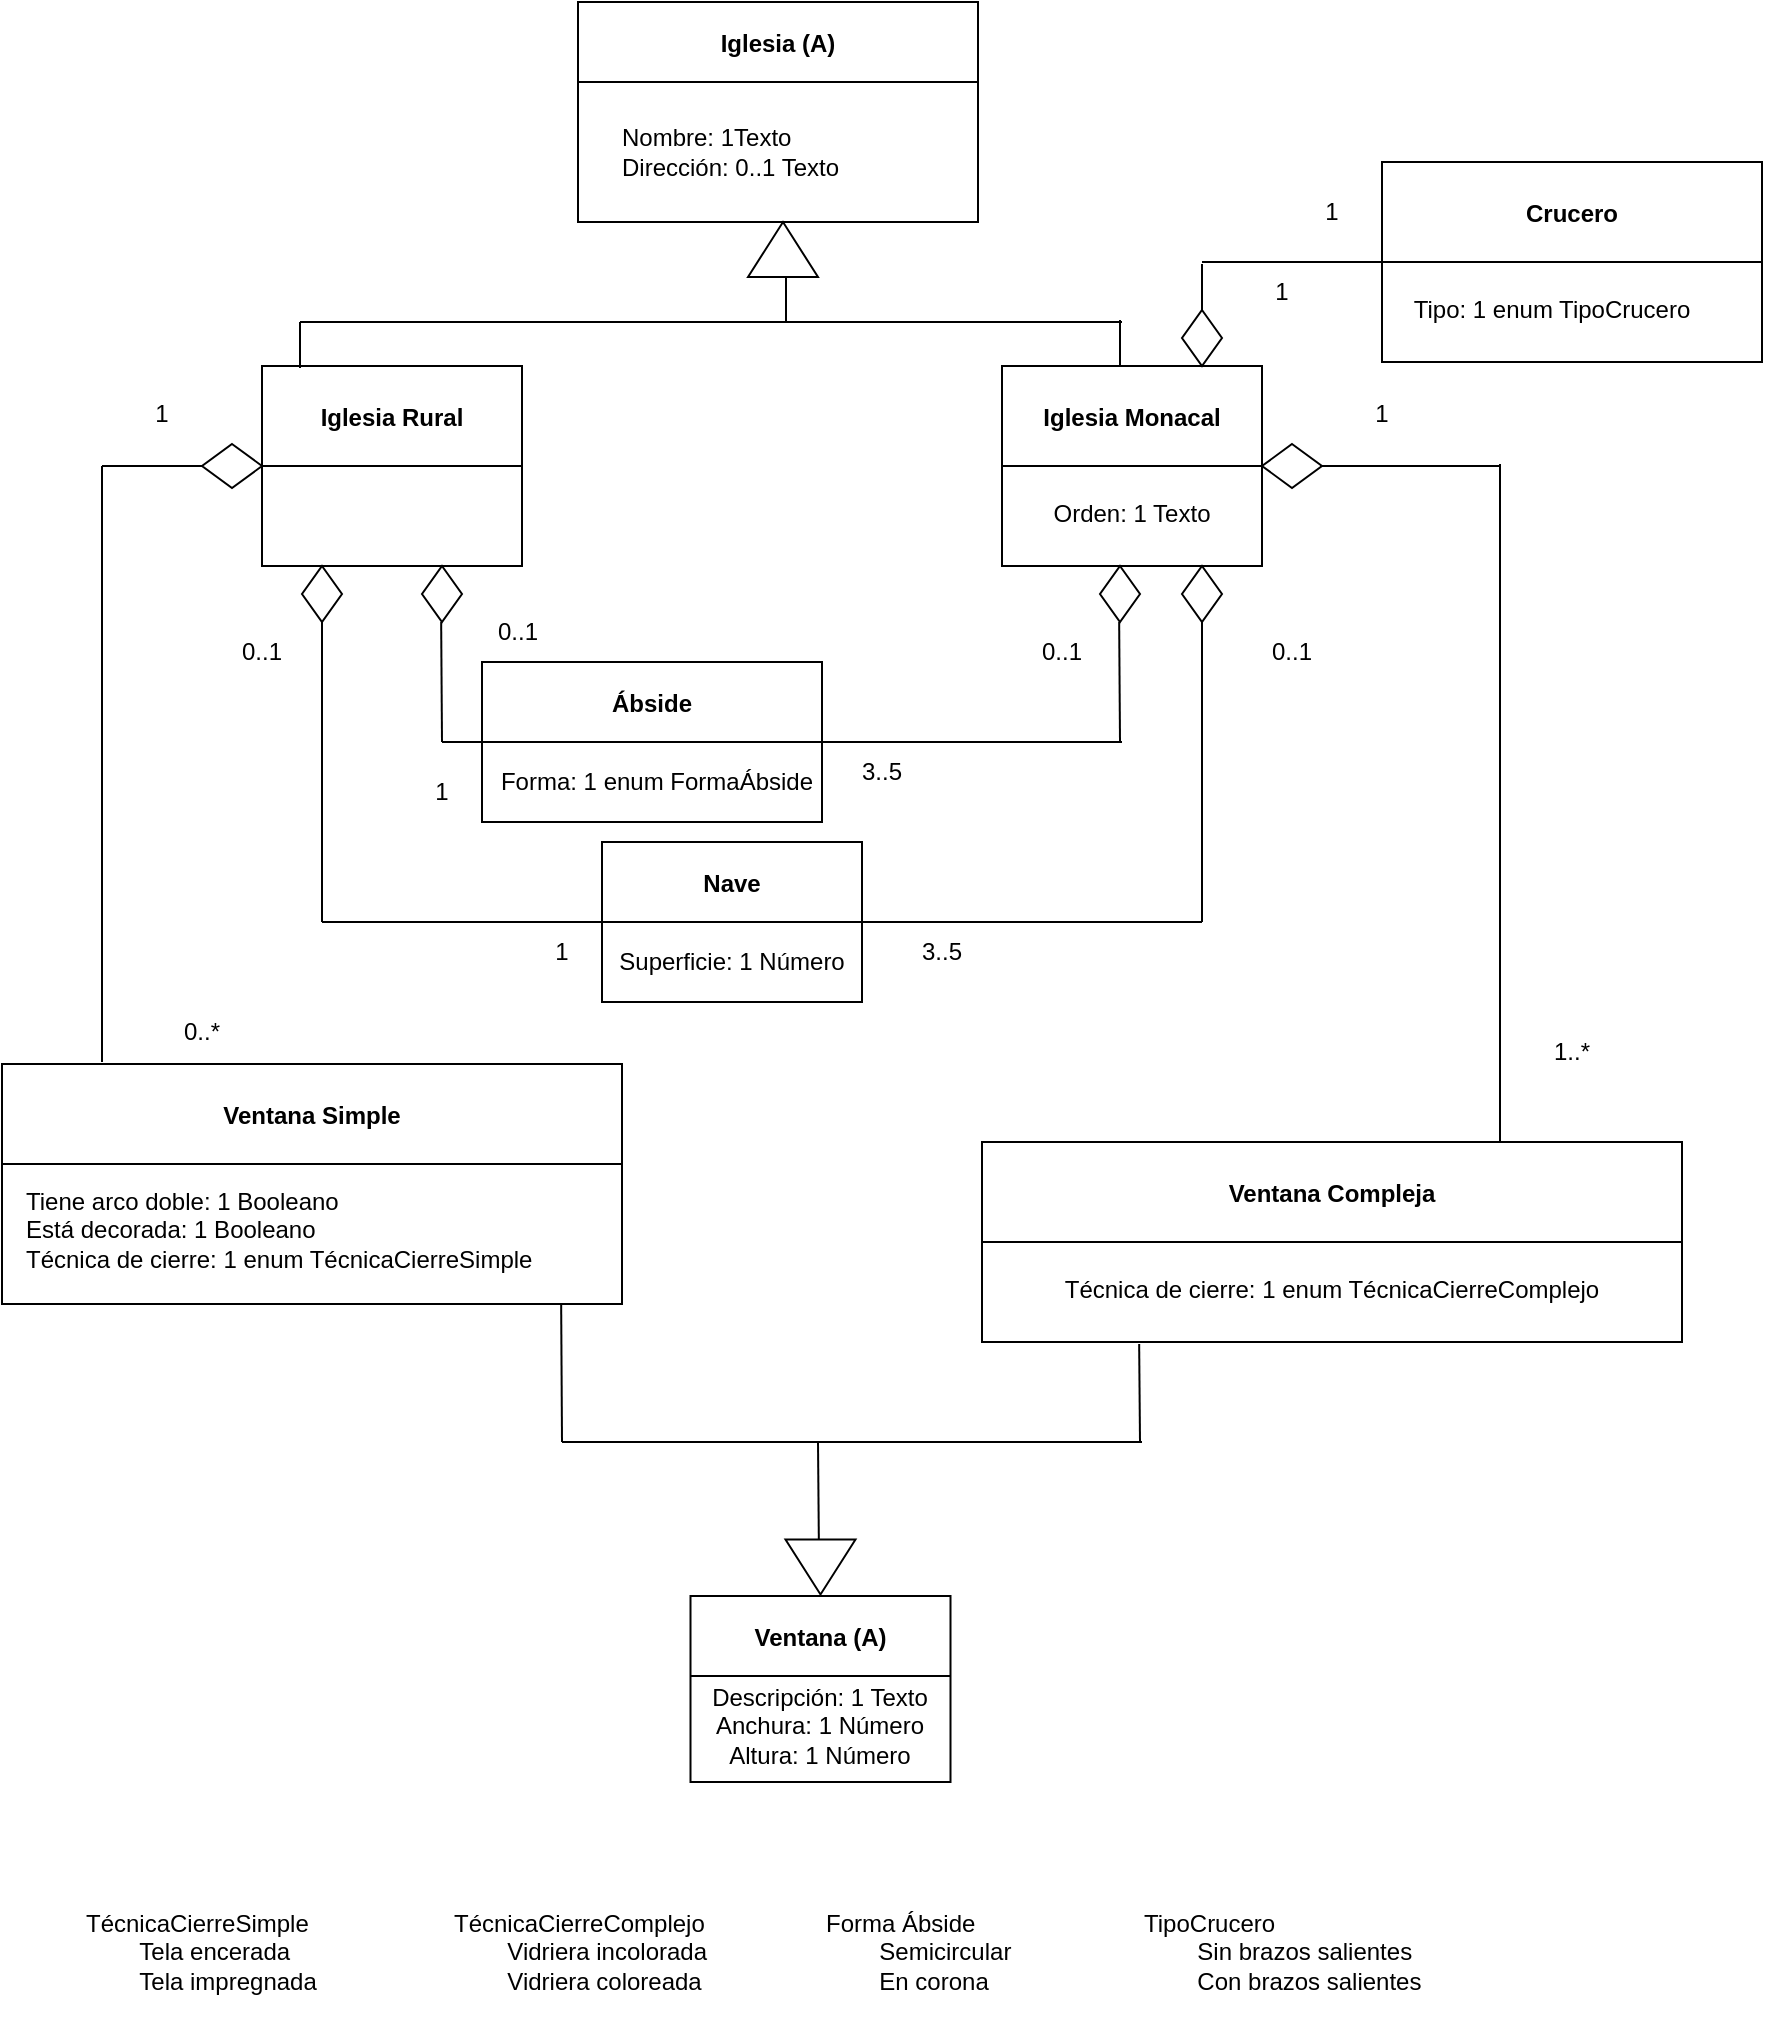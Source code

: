 <mxfile>
    <diagram id="pZMjnLzp6CDBuRgLOIJl" name="Página-1">
        <mxGraphModel dx="1466" dy="963" grid="1" gridSize="10" guides="1" tooltips="1" connect="1" arrows="1" fold="1" page="1" pageScale="1" pageWidth="827" pageHeight="1169" math="0" shadow="0">
            <root>
                <mxCell id="0"/>
                <mxCell id="1" parent="0"/>
                <mxCell id="2" value="Iglesia (A)" style="swimlane;startSize=40;" vertex="1" parent="1">
                    <mxGeometry x="318" y="20" width="200" height="110" as="geometry"/>
                </mxCell>
                <mxCell id="3" value="Nombre: 1Texto&lt;br&gt;Dirección: 0..1 Texto" style="text;html=1;strokeColor=none;fillColor=none;align=left;verticalAlign=middle;whiteSpace=wrap;rounded=0;" vertex="1" parent="2">
                    <mxGeometry x="20" y="60" width="200" height="30" as="geometry"/>
                </mxCell>
                <mxCell id="4" value="" style="triangle;whiteSpace=wrap;html=1;rotation=-90;" vertex="1" parent="1">
                    <mxGeometry x="406.75" y="126.25" width="27.5" height="35" as="geometry"/>
                </mxCell>
                <mxCell id="6" value="" style="endArrow=none;html=1;" edge="1" parent="1">
                    <mxGeometry width="50" height="50" relative="1" as="geometry">
                        <mxPoint x="422" y="157" as="sourcePoint"/>
                        <mxPoint x="422" y="180" as="targetPoint"/>
                    </mxGeometry>
                </mxCell>
                <mxCell id="7" value="" style="endArrow=none;html=1;" edge="1" parent="1">
                    <mxGeometry width="50" height="50" relative="1" as="geometry">
                        <mxPoint x="179" y="180" as="sourcePoint"/>
                        <mxPoint x="590" y="180" as="targetPoint"/>
                    </mxGeometry>
                </mxCell>
                <mxCell id="8" value="Iglesia Rural" style="swimlane;startSize=50;" vertex="1" parent="1">
                    <mxGeometry x="160" y="202" width="130" height="100" as="geometry"/>
                </mxCell>
                <mxCell id="9" value="" style="endArrow=none;html=1;" edge="1" parent="1">
                    <mxGeometry width="50" height="50" relative="1" as="geometry">
                        <mxPoint x="179" y="180" as="sourcePoint"/>
                        <mxPoint x="179" y="203" as="targetPoint"/>
                    </mxGeometry>
                </mxCell>
                <mxCell id="10" value="" style="endArrow=none;html=1;" edge="1" parent="1">
                    <mxGeometry width="50" height="50" relative="1" as="geometry">
                        <mxPoint x="589" y="179" as="sourcePoint"/>
                        <mxPoint x="589" y="202" as="targetPoint"/>
                    </mxGeometry>
                </mxCell>
                <mxCell id="11" value="Iglesia Monacal" style="swimlane;startSize=50;" vertex="1" parent="1">
                    <mxGeometry x="530" y="202" width="130" height="100" as="geometry"/>
                </mxCell>
                <mxCell id="12" value="Orden: 1 Texto" style="text;html=1;strokeColor=none;fillColor=none;align=center;verticalAlign=middle;whiteSpace=wrap;rounded=0;" vertex="1" parent="11">
                    <mxGeometry y="48" width="130" height="52" as="geometry"/>
                </mxCell>
                <mxCell id="13" value="" style="rhombus;whiteSpace=wrap;html=1;" vertex="1" parent="1">
                    <mxGeometry x="130" y="241" width="30" height="22" as="geometry"/>
                </mxCell>
                <mxCell id="14" value="" style="endArrow=none;html=1;exitX=0;exitY=0.5;exitDx=0;exitDy=0;" edge="1" parent="1" source="13">
                    <mxGeometry width="50" height="50" relative="1" as="geometry">
                        <mxPoint x="150" y="230" as="sourcePoint"/>
                        <mxPoint x="80" y="252" as="targetPoint"/>
                    </mxGeometry>
                </mxCell>
                <mxCell id="15" value="" style="endArrow=none;html=1;" edge="1" parent="1">
                    <mxGeometry width="50" height="50" relative="1" as="geometry">
                        <mxPoint x="80" y="550" as="sourcePoint"/>
                        <mxPoint x="80" y="252" as="targetPoint"/>
                    </mxGeometry>
                </mxCell>
                <mxCell id="16" value="Ventana Simple" style="swimlane;startSize=50;" vertex="1" parent="1">
                    <mxGeometry x="30" y="551" width="310" height="120" as="geometry"/>
                </mxCell>
                <mxCell id="17" value="Tiene arco doble: 1 Booleano&lt;br&gt;Está decorada: 1 Booleano&lt;br&gt;Técnica de cierre: 1 enum TécnicaCierreSimple" style="text;html=1;strokeColor=none;fillColor=none;align=left;verticalAlign=middle;whiteSpace=wrap;rounded=0;" vertex="1" parent="16">
                    <mxGeometry x="10" y="40" width="290" height="85" as="geometry"/>
                </mxCell>
                <mxCell id="19" value="" style="rhombus;whiteSpace=wrap;html=1;" vertex="1" parent="1">
                    <mxGeometry x="180" y="302" width="20" height="28" as="geometry"/>
                </mxCell>
                <mxCell id="25" value="" style="rhombus;whiteSpace=wrap;html=1;" vertex="1" parent="1">
                    <mxGeometry x="240" y="302" width="20" height="28" as="geometry"/>
                </mxCell>
                <mxCell id="26" value="" style="endArrow=none;html=1;" edge="1" parent="1">
                    <mxGeometry width="50" height="50" relative="1" as="geometry">
                        <mxPoint x="190" y="480" as="sourcePoint"/>
                        <mxPoint x="190" y="330" as="targetPoint"/>
                    </mxGeometry>
                </mxCell>
                <mxCell id="27" value="" style="endArrow=none;html=1;entryX=0;entryY=0.5;entryDx=0;entryDy=0;" edge="1" parent="1" target="28">
                    <mxGeometry width="50" height="50" relative="1" as="geometry">
                        <mxPoint x="190" y="480" as="sourcePoint"/>
                        <mxPoint x="270" y="480" as="targetPoint"/>
                    </mxGeometry>
                </mxCell>
                <mxCell id="28" value="Nave" style="swimlane;startSize=40;" vertex="1" parent="1">
                    <mxGeometry x="330" y="440" width="130" height="80" as="geometry"/>
                </mxCell>
                <mxCell id="29" value="Superficie: 1 Número" style="text;html=1;strokeColor=none;fillColor=none;align=center;verticalAlign=middle;whiteSpace=wrap;rounded=0;" vertex="1" parent="28">
                    <mxGeometry x="5" y="40" width="120" height="40" as="geometry"/>
                </mxCell>
                <mxCell id="30" value="Ábside" style="swimlane;startSize=40;" vertex="1" parent="1">
                    <mxGeometry x="270" y="350" width="170" height="80" as="geometry"/>
                </mxCell>
                <mxCell id="31" value="Forma: 1 enum FormaÁbside" style="text;html=1;strokeColor=none;fillColor=none;align=center;verticalAlign=middle;whiteSpace=wrap;rounded=0;" vertex="1" parent="30">
                    <mxGeometry x="5" y="40" width="165" height="40" as="geometry"/>
                </mxCell>
                <mxCell id="32" value="" style="endArrow=none;html=1;" edge="1" parent="1">
                    <mxGeometry width="50" height="50" relative="1" as="geometry">
                        <mxPoint x="250" y="390" as="sourcePoint"/>
                        <mxPoint x="249.58" y="330" as="targetPoint"/>
                    </mxGeometry>
                </mxCell>
                <mxCell id="33" value="" style="endArrow=none;html=1;entryX=0;entryY=0.5;entryDx=0;entryDy=0;" edge="1" parent="1" target="30">
                    <mxGeometry width="50" height="50" relative="1" as="geometry">
                        <mxPoint x="250" y="390" as="sourcePoint"/>
                        <mxPoint x="330" y="390" as="targetPoint"/>
                    </mxGeometry>
                </mxCell>
                <mxCell id="34" value="" style="endArrow=none;html=1;" edge="1" parent="1">
                    <mxGeometry width="50" height="50" relative="1" as="geometry">
                        <mxPoint x="440" y="390" as="sourcePoint"/>
                        <mxPoint x="590" y="390" as="targetPoint"/>
                    </mxGeometry>
                </mxCell>
                <mxCell id="35" value="" style="endArrow=none;html=1;" edge="1" parent="1">
                    <mxGeometry width="50" height="50" relative="1" as="geometry">
                        <mxPoint x="589" y="390" as="sourcePoint"/>
                        <mxPoint x="588.58" y="330" as="targetPoint"/>
                    </mxGeometry>
                </mxCell>
                <mxCell id="37" value="" style="rhombus;whiteSpace=wrap;html=1;" vertex="1" parent="1">
                    <mxGeometry x="579" y="302" width="20" height="28" as="geometry"/>
                </mxCell>
                <mxCell id="38" value="" style="endArrow=none;html=1;" edge="1" parent="1">
                    <mxGeometry width="50" height="50" relative="1" as="geometry">
                        <mxPoint x="458" y="480" as="sourcePoint"/>
                        <mxPoint x="630" y="480" as="targetPoint"/>
                    </mxGeometry>
                </mxCell>
                <mxCell id="39" value="" style="endArrow=none;html=1;" edge="1" parent="1">
                    <mxGeometry width="50" height="50" relative="1" as="geometry">
                        <mxPoint x="630" y="480" as="sourcePoint"/>
                        <mxPoint x="630.0" y="330" as="targetPoint"/>
                    </mxGeometry>
                </mxCell>
                <mxCell id="40" value="" style="rhombus;whiteSpace=wrap;html=1;" vertex="1" parent="1">
                    <mxGeometry x="620" y="302" width="20" height="28" as="geometry"/>
                </mxCell>
                <mxCell id="41" value="" style="rhombus;whiteSpace=wrap;html=1;" vertex="1" parent="1">
                    <mxGeometry x="620" y="174" width="20" height="28" as="geometry"/>
                </mxCell>
                <mxCell id="44" value="" style="endArrow=none;html=1;" edge="1" parent="1">
                    <mxGeometry width="50" height="50" relative="1" as="geometry">
                        <mxPoint x="630" y="151.0" as="sourcePoint"/>
                        <mxPoint x="630" y="174" as="targetPoint"/>
                    </mxGeometry>
                </mxCell>
                <mxCell id="45" value="" style="endArrow=none;html=1;" edge="1" parent="1">
                    <mxGeometry width="50" height="50" relative="1" as="geometry">
                        <mxPoint x="630" y="150" as="sourcePoint"/>
                        <mxPoint x="720" y="150" as="targetPoint"/>
                    </mxGeometry>
                </mxCell>
                <mxCell id="46" value="Crucero" style="swimlane;startSize=50;" vertex="1" parent="1">
                    <mxGeometry x="720" y="100" width="190" height="100" as="geometry"/>
                </mxCell>
                <mxCell id="47" value="Tipo: 1 enum TipoCrucero" style="text;html=1;strokeColor=none;fillColor=none;align=center;verticalAlign=middle;whiteSpace=wrap;rounded=0;" vertex="1" parent="46">
                    <mxGeometry y="48" width="170" height="52" as="geometry"/>
                </mxCell>
                <mxCell id="48" value="" style="rhombus;whiteSpace=wrap;html=1;" vertex="1" parent="1">
                    <mxGeometry x="660" y="241" width="30" height="22" as="geometry"/>
                </mxCell>
                <mxCell id="49" value="" style="endArrow=none;html=1;" edge="1" parent="1">
                    <mxGeometry width="50" height="50" relative="1" as="geometry">
                        <mxPoint x="689.0" y="252" as="sourcePoint"/>
                        <mxPoint x="779.0" y="252" as="targetPoint"/>
                    </mxGeometry>
                </mxCell>
                <mxCell id="50" value="" style="endArrow=none;html=1;" edge="1" parent="1">
                    <mxGeometry width="50" height="50" relative="1" as="geometry">
                        <mxPoint x="779" y="590" as="sourcePoint"/>
                        <mxPoint x="779.0" y="251" as="targetPoint"/>
                    </mxGeometry>
                </mxCell>
                <mxCell id="51" value="Ventana Compleja" style="swimlane;startSize=50;" vertex="1" parent="1">
                    <mxGeometry x="520" y="590" width="350" height="100" as="geometry"/>
                </mxCell>
                <mxCell id="52" value="Técnica de cierre: 1 enum TécnicaCierreComplejo" style="text;html=1;strokeColor=none;fillColor=none;align=center;verticalAlign=middle;whiteSpace=wrap;rounded=0;" vertex="1" parent="51">
                    <mxGeometry y="48" width="350" height="52" as="geometry"/>
                </mxCell>
                <mxCell id="53" value="" style="endArrow=none;html=1;" edge="1" parent="1">
                    <mxGeometry width="50" height="50" relative="1" as="geometry">
                        <mxPoint x="599" y="740" as="sourcePoint"/>
                        <mxPoint x="598.58" y="691" as="targetPoint"/>
                    </mxGeometry>
                </mxCell>
                <mxCell id="54" value="" style="endArrow=none;html=1;" edge="1" parent="1">
                    <mxGeometry width="50" height="50" relative="1" as="geometry">
                        <mxPoint x="310" y="740" as="sourcePoint"/>
                        <mxPoint x="309.58" y="671" as="targetPoint"/>
                    </mxGeometry>
                </mxCell>
                <mxCell id="55" value="" style="endArrow=none;html=1;" edge="1" parent="1">
                    <mxGeometry width="50" height="50" relative="1" as="geometry">
                        <mxPoint x="310" y="740" as="sourcePoint"/>
                        <mxPoint x="600" y="740.0" as="targetPoint"/>
                    </mxGeometry>
                </mxCell>
                <mxCell id="56" value="" style="endArrow=none;html=1;" edge="1" parent="1">
                    <mxGeometry width="50" height="50" relative="1" as="geometry">
                        <mxPoint x="438.42" y="789" as="sourcePoint"/>
                        <mxPoint x="438.0" y="740" as="targetPoint"/>
                    </mxGeometry>
                </mxCell>
                <mxCell id="57" value="" style="triangle;whiteSpace=wrap;html=1;rotation=90;" vertex="1" parent="1">
                    <mxGeometry x="425.5" y="785" width="27.5" height="35" as="geometry"/>
                </mxCell>
                <mxCell id="59" value="Ventana (A)" style="swimlane;startSize=40;" vertex="1" parent="1">
                    <mxGeometry x="374.25" y="817" width="130" height="93" as="geometry"/>
                </mxCell>
                <mxCell id="60" value="Descripción: 1 Texto&lt;br&gt;Anchura: 1 Número&lt;br&gt;Altura: 1 Número" style="text;html=1;strokeColor=none;fillColor=none;align=center;verticalAlign=middle;whiteSpace=wrap;rounded=0;" vertex="1" parent="59">
                    <mxGeometry x="5" y="45" width="120" height="40" as="geometry"/>
                </mxCell>
                <mxCell id="61" value="1" style="text;html=1;strokeColor=none;fillColor=none;align=center;verticalAlign=middle;whiteSpace=wrap;rounded=0;" vertex="1" parent="1">
                    <mxGeometry x="80" y="211" width="60" height="30" as="geometry"/>
                </mxCell>
                <mxCell id="62" value="0..1" style="text;html=1;strokeColor=none;fillColor=none;align=center;verticalAlign=middle;whiteSpace=wrap;rounded=0;" vertex="1" parent="1">
                    <mxGeometry x="130" y="330" width="60" height="30" as="geometry"/>
                </mxCell>
                <mxCell id="63" value="0..1" style="text;html=1;strokeColor=none;fillColor=none;align=center;verticalAlign=middle;whiteSpace=wrap;rounded=0;" vertex="1" parent="1">
                    <mxGeometry x="258" y="320" width="60" height="30" as="geometry"/>
                </mxCell>
                <mxCell id="64" value="1" style="text;html=1;strokeColor=none;fillColor=none;align=center;verticalAlign=middle;whiteSpace=wrap;rounded=0;" vertex="1" parent="1">
                    <mxGeometry x="220" y="400" width="60" height="30" as="geometry"/>
                </mxCell>
                <mxCell id="65" value="1" style="text;html=1;strokeColor=none;fillColor=none;align=center;verticalAlign=middle;whiteSpace=wrap;rounded=0;" vertex="1" parent="1">
                    <mxGeometry x="280" y="480" width="60" height="30" as="geometry"/>
                </mxCell>
                <mxCell id="66" value="3..5" style="text;html=1;strokeColor=none;fillColor=none;align=center;verticalAlign=middle;whiteSpace=wrap;rounded=0;" vertex="1" parent="1">
                    <mxGeometry x="470" y="480" width="60" height="30" as="geometry"/>
                </mxCell>
                <mxCell id="67" value="3..5" style="text;html=1;strokeColor=none;fillColor=none;align=center;verticalAlign=middle;whiteSpace=wrap;rounded=0;" vertex="1" parent="1">
                    <mxGeometry x="440" y="390" width="60" height="30" as="geometry"/>
                </mxCell>
                <mxCell id="68" value="0..1" style="text;html=1;strokeColor=none;fillColor=none;align=center;verticalAlign=middle;whiteSpace=wrap;rounded=0;" vertex="1" parent="1">
                    <mxGeometry x="530" y="330" width="60" height="30" as="geometry"/>
                </mxCell>
                <mxCell id="69" value="0..1" style="text;html=1;strokeColor=none;fillColor=none;align=center;verticalAlign=middle;whiteSpace=wrap;rounded=0;" vertex="1" parent="1">
                    <mxGeometry x="645" y="330" width="60" height="30" as="geometry"/>
                </mxCell>
                <mxCell id="70" value="1" style="text;html=1;strokeColor=none;fillColor=none;align=center;verticalAlign=middle;whiteSpace=wrap;rounded=0;" vertex="1" parent="1">
                    <mxGeometry x="690" y="211" width="60" height="30" as="geometry"/>
                </mxCell>
                <mxCell id="71" value="1" style="text;html=1;strokeColor=none;fillColor=none;align=center;verticalAlign=middle;whiteSpace=wrap;rounded=0;" vertex="1" parent="1">
                    <mxGeometry x="640" y="150" width="60" height="30" as="geometry"/>
                </mxCell>
                <mxCell id="72" value="1" style="text;html=1;strokeColor=none;fillColor=none;align=center;verticalAlign=middle;whiteSpace=wrap;rounded=0;" vertex="1" parent="1">
                    <mxGeometry x="665" y="110" width="60" height="30" as="geometry"/>
                </mxCell>
                <mxCell id="73" value="1..*" style="text;html=1;strokeColor=none;fillColor=none;align=center;verticalAlign=middle;whiteSpace=wrap;rounded=0;" vertex="1" parent="1">
                    <mxGeometry x="785" y="530" width="60" height="30" as="geometry"/>
                </mxCell>
                <mxCell id="74" value="0..*" style="text;html=1;strokeColor=none;fillColor=none;align=center;verticalAlign=middle;whiteSpace=wrap;rounded=0;" vertex="1" parent="1">
                    <mxGeometry x="100" y="520" width="60" height="30" as="geometry"/>
                </mxCell>
                <mxCell id="75" value="TécnicaCierreSimple&lt;br&gt;&lt;span style=&quot;white-space: pre&quot;&gt;&#9;&lt;/span&gt;Tela encerada&lt;br&gt;&lt;span style=&quot;white-space: pre&quot;&gt;&#9;&lt;/span&gt;Tela impregnada" style="text;html=1;strokeColor=none;fillColor=none;align=left;verticalAlign=middle;whiteSpace=wrap;rounded=0;" vertex="1" parent="1">
                    <mxGeometry x="70" y="960" width="160" height="70" as="geometry"/>
                </mxCell>
                <mxCell id="76" value="TipoCrucero&lt;br&gt;&lt;span style=&quot;white-space: pre&quot;&gt;&#9;&lt;/span&gt;Sin brazos salientes&lt;br&gt;&lt;span style=&quot;white-space: pre&quot;&gt;&#9;&lt;/span&gt;Con brazos salientes" style="text;html=1;strokeColor=none;fillColor=none;align=left;verticalAlign=middle;whiteSpace=wrap;rounded=0;" vertex="1" parent="1">
                    <mxGeometry x="599" y="960" width="160" height="70" as="geometry"/>
                </mxCell>
                <mxCell id="77" value="Forma Ábside&lt;br&gt;&lt;span style=&quot;white-space: pre&quot;&gt;&#9;&lt;/span&gt;Semicircular&lt;br&gt;&lt;span style=&quot;white-space: pre&quot;&gt;&#9;&lt;/span&gt;En corona" style="text;html=1;strokeColor=none;fillColor=none;align=left;verticalAlign=middle;whiteSpace=wrap;rounded=0;" vertex="1" parent="1">
                    <mxGeometry x="440" y="960" width="160" height="70" as="geometry"/>
                </mxCell>
                <mxCell id="78" value="TécnicaCierreComplejo&lt;br&gt;&lt;span style=&quot;white-space: pre&quot;&gt;&#9;&lt;/span&gt;Vidriera incolorada&lt;br&gt;&lt;span style=&quot;white-space: pre&quot;&gt;&#9;&lt;/span&gt;Vidriera coloreada" style="text;html=1;strokeColor=none;fillColor=none;align=left;verticalAlign=middle;whiteSpace=wrap;rounded=0;" vertex="1" parent="1">
                    <mxGeometry x="253.5" y="960" width="160" height="70" as="geometry"/>
                </mxCell>
            </root>
        </mxGraphModel>
    </diagram>
</mxfile>